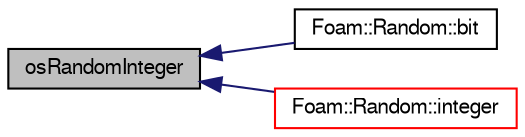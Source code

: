 digraph "osRandomInteger"
{
  bgcolor="transparent";
  edge [fontname="FreeSans",fontsize="10",labelfontname="FreeSans",labelfontsize="10"];
  node [fontname="FreeSans",fontsize="10",shape=record];
  rankdir="LR";
  Node109586 [label="osRandomInteger",height=0.2,width=0.4,color="black", fillcolor="grey75", style="filled", fontcolor="black"];
  Node109586 -> Node109587 [dir="back",color="midnightblue",fontsize="10",style="solid",fontname="FreeSans"];
  Node109587 [label="Foam::Random::bit",height=0.2,width=0.4,color="black",URL="$a28138.html#a2227821867b863521626917254eadc96"];
  Node109586 -> Node109588 [dir="back",color="midnightblue",fontsize="10",style="solid",fontname="FreeSans"];
  Node109588 [label="Foam::Random::integer",height=0.2,width=0.4,color="red",URL="$a28138.html#a447eb901d94eb15fa96d59283c84f773",tooltip="label [lower..upper] "];
}
